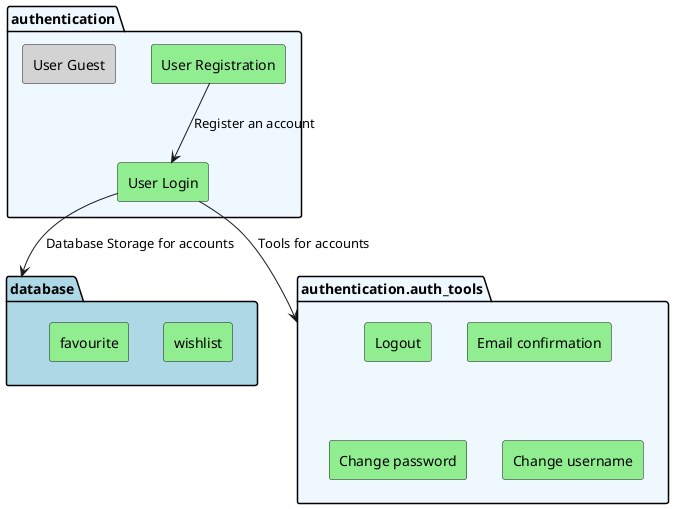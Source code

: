 @startuml packages
set namespaceSeparator none

package "database" as database #lightblue {
  rectangle "wishlist" as wishlist #lightgreen
  rectangle "favourite" as favourite #lightgreen
}

package "authentication" as authentication #aliceblue {
  rectangle "User Login" as login #lightgreen
  rectangle "User Registration" as register #lightgreen
  rectangle "User Guest" as guest #lightgray
}

package "authentication.auth_tools" as authentication.auth_tools #aliceblue {
  rectangle "Logout" as logout #lightgreen
  rectangle "Email confirmation" as email #lightgreen
  rectangle "Change password" as password #lightgreen
  rectangle "Change username" as username #lightgreen
}

register --> login : Register an account
login --> database : Database Storage for accounts
login --> authentication.auth_tools : Tools for accounts

@enduml